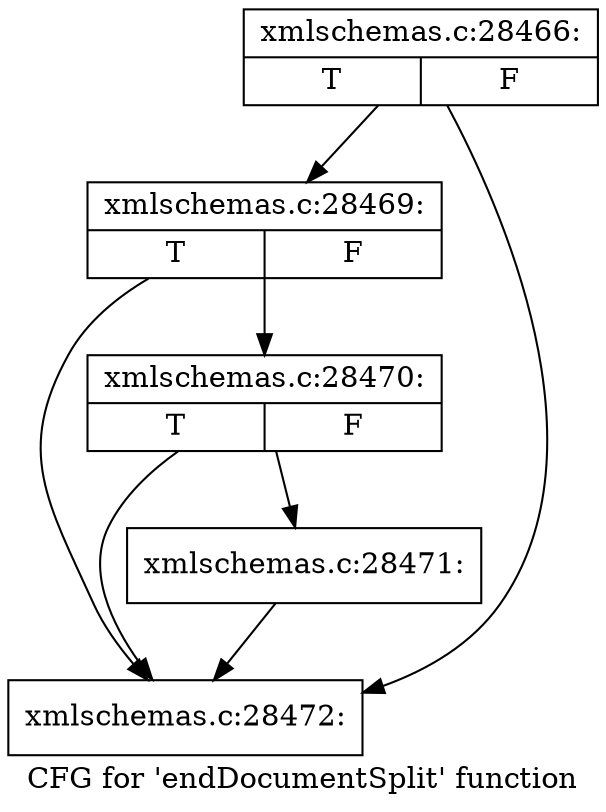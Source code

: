 digraph "CFG for 'endDocumentSplit' function" {
	label="CFG for 'endDocumentSplit' function";

	Node0x55d026966790 [shape=record,label="{xmlschemas.c:28466:|{<s0>T|<s1>F}}"];
	Node0x55d026966790 -> Node0x55d026969780;
	Node0x55d026966790 -> Node0x55d0269696b0;
	Node0x55d026969780 [shape=record,label="{xmlschemas.c:28469:|{<s0>T|<s1>F}}"];
	Node0x55d026969780 -> Node0x55d026969700;
	Node0x55d026969780 -> Node0x55d0269696b0;
	Node0x55d026969700 [shape=record,label="{xmlschemas.c:28470:|{<s0>T|<s1>F}}"];
	Node0x55d026969700 -> Node0x55d026969660;
	Node0x55d026969700 -> Node0x55d0269696b0;
	Node0x55d026969660 [shape=record,label="{xmlschemas.c:28471:}"];
	Node0x55d026969660 -> Node0x55d0269696b0;
	Node0x55d0269696b0 [shape=record,label="{xmlschemas.c:28472:}"];
}
